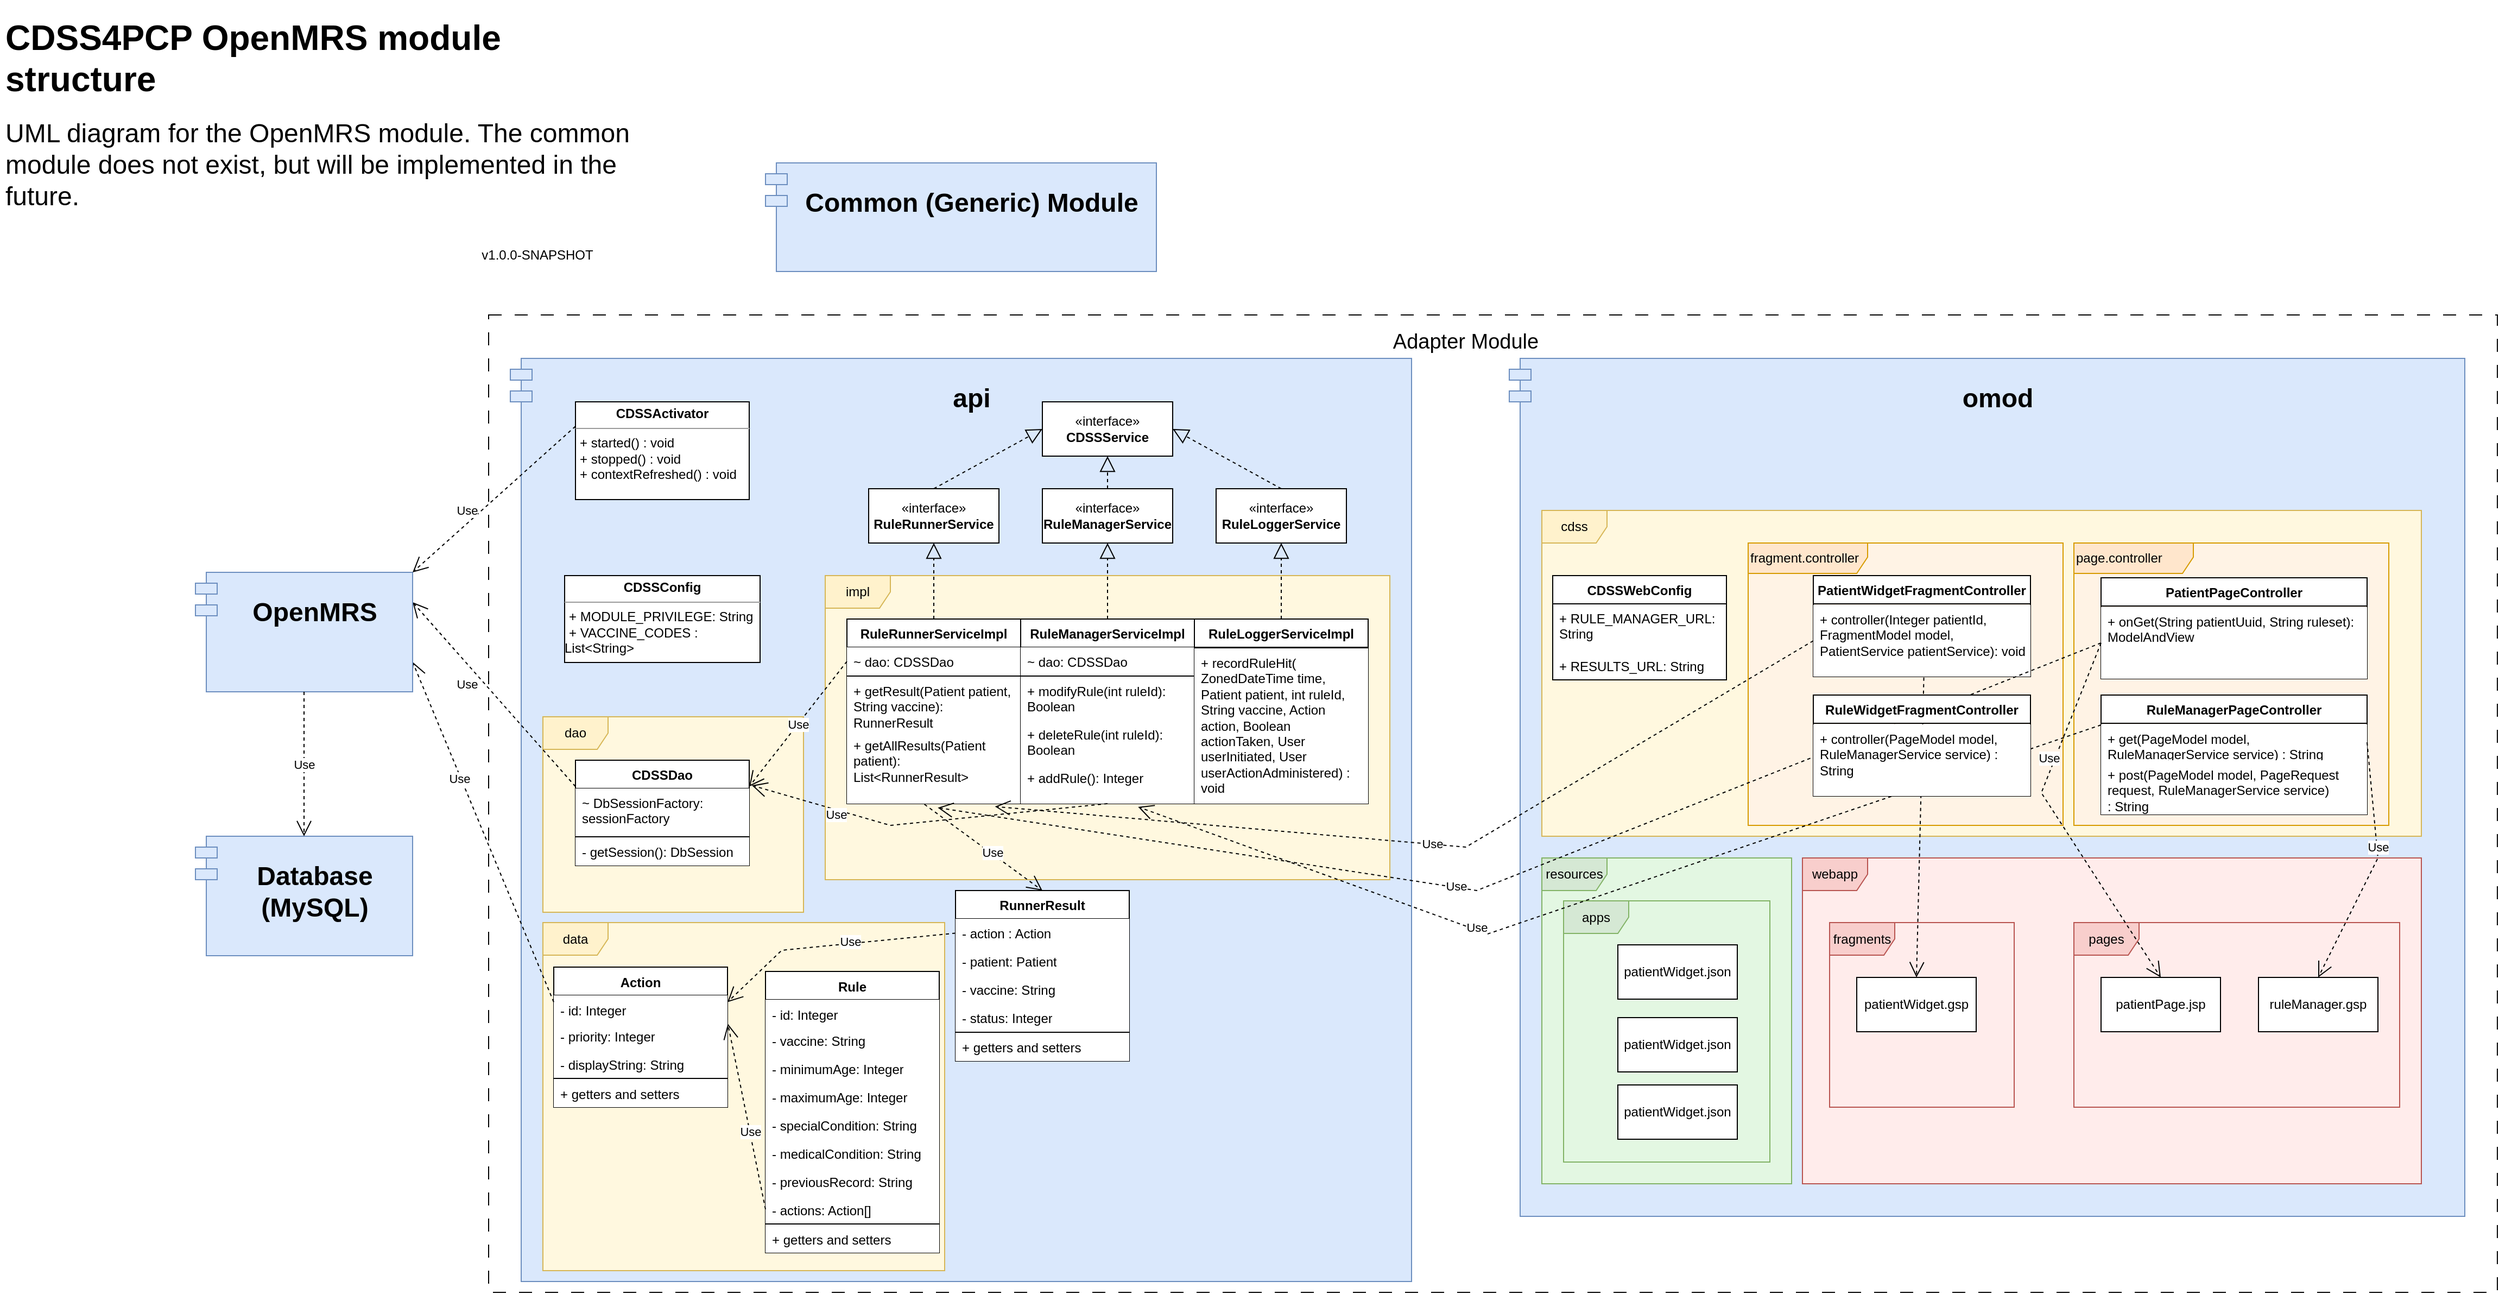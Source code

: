 <mxfile version="21.2.8" type="device">
  <diagram id="C5RBs43oDa-KdzZeNtuy" name="Page-1">
    <mxGraphModel dx="1030" dy="1287" grid="1" gridSize="10" guides="1" tooltips="1" connect="1" arrows="1" fold="1" page="1" pageScale="1" pageWidth="827" pageHeight="1169" math="0" shadow="0">
      <root>
        <mxCell id="WIyWlLk6GJQsqaUBKTNV-0" />
        <mxCell id="WIyWlLk6GJQsqaUBKTNV-1" parent="WIyWlLk6GJQsqaUBKTNV-0" />
        <mxCell id="fGmVdSED7oAzYhm6wZkE-1" value="" style="verticalLabelPosition=bottom;verticalAlign=top;html=1;shape=mxgraph.basic.rect;fillColor2=none;strokeWidth=1;size=20;indent=5;fillColor=none;dashed=1;dashPattern=12 12;" parent="WIyWlLk6GJQsqaUBKTNV-1" vertex="1">
          <mxGeometry x="-310" y="-40" width="1850" height="900" as="geometry" />
        </mxCell>
        <mxCell id="v2HbsuHxc_CZolFLHUeY-0" value="&lt;h1&gt;omod&lt;/h1&gt;" style="shape=module;align=left;spacingLeft=20;align=center;verticalAlign=top;whiteSpace=wrap;html=1;fillColor=#dae8fc;strokeColor=#6c8ebf;" parent="WIyWlLk6GJQsqaUBKTNV-1" vertex="1">
          <mxGeometry x="630" width="880" height="790" as="geometry" />
        </mxCell>
        <mxCell id="rGZE8r2z9F-aqceMincE-5" value="cdss" style="shape=umlFrame;whiteSpace=wrap;html=1;pointerEvents=0;swimlaneFillColor=#FFF8DF;fillColor=#FFF2CC;strokeColor=#d6b656;" parent="WIyWlLk6GJQsqaUBKTNV-1" vertex="1">
          <mxGeometry x="660" y="140" width="810" height="300" as="geometry" />
        </mxCell>
        <mxCell id="rGZE8r2z9F-aqceMincE-1" value="page.controller" style="shape=umlFrame;whiteSpace=wrap;html=1;pointerEvents=0;swimlaneFillColor=#FFF3E5;align=left;width=110;height=28;fillColor=#ffe6cc;strokeColor=#d79b00;" parent="WIyWlLk6GJQsqaUBKTNV-1" vertex="1">
          <mxGeometry x="1150" y="170" width="290" height="260" as="geometry" />
        </mxCell>
        <mxCell id="rGZE8r2z9F-aqceMincE-0" value="fragment.controller" style="shape=umlFrame;whiteSpace=wrap;html=1;pointerEvents=0;swimlaneFillColor=#FFF3E5;align=left;width=110;height=28;fillColor=#ffe6cc;strokeColor=#d79b00;" parent="WIyWlLk6GJQsqaUBKTNV-1" vertex="1">
          <mxGeometry x="850" y="170" width="290" height="260" as="geometry" />
        </mxCell>
        <mxCell id="dGs8ikL3_okN8VNb2x34-24" value="&lt;h1&gt;api&lt;/h1&gt;" style="shape=module;align=left;spacingLeft=20;align=center;verticalAlign=top;whiteSpace=wrap;html=1;fillColor=#dae8fc;strokeColor=#6c8ebf;" parent="WIyWlLk6GJQsqaUBKTNV-1" vertex="1">
          <mxGeometry x="-290" width="830" height="850" as="geometry" />
        </mxCell>
        <mxCell id="yWS6SBG5iaRbU1KmCBCj-0" value="«interface»&lt;br&gt;&lt;b&gt;CDSSService&lt;br&gt;&lt;/b&gt;" style="html=1;whiteSpace=wrap;" parent="WIyWlLk6GJQsqaUBKTNV-1" vertex="1">
          <mxGeometry x="200" y="40" width="120" height="50" as="geometry" />
        </mxCell>
        <mxCell id="yWS6SBG5iaRbU1KmCBCj-1" value="«interface»&lt;br&gt;&lt;b&gt;RuleRunnerService&lt;br&gt;&lt;/b&gt;" style="html=1;whiteSpace=wrap;" parent="WIyWlLk6GJQsqaUBKTNV-1" vertex="1">
          <mxGeometry x="40" y="120" width="120" height="50" as="geometry" />
        </mxCell>
        <mxCell id="yWS6SBG5iaRbU1KmCBCj-2" value="«interface»&lt;br&gt;&lt;b&gt;RuleManagerService&lt;br&gt;&lt;/b&gt;" style="html=1;whiteSpace=wrap;" parent="WIyWlLk6GJQsqaUBKTNV-1" vertex="1">
          <mxGeometry x="200" y="120" width="120" height="50" as="geometry" />
        </mxCell>
        <mxCell id="yWS6SBG5iaRbU1KmCBCj-3" value="«interface»&lt;br&gt;&lt;b&gt;RuleLoggerService&lt;br&gt;&lt;/b&gt;" style="html=1;whiteSpace=wrap;" parent="WIyWlLk6GJQsqaUBKTNV-1" vertex="1">
          <mxGeometry x="360" y="120" width="120" height="50" as="geometry" />
        </mxCell>
        <mxCell id="yWS6SBG5iaRbU1KmCBCj-4" value="" style="endArrow=block;dashed=1;endFill=0;endSize=12;html=1;rounded=0;entryX=0;entryY=0.5;entryDx=0;entryDy=0;exitX=0.5;exitY=0;exitDx=0;exitDy=0;" parent="WIyWlLk6GJQsqaUBKTNV-1" source="yWS6SBG5iaRbU1KmCBCj-1" target="yWS6SBG5iaRbU1KmCBCj-0" edge="1">
          <mxGeometry width="160" relative="1" as="geometry">
            <mxPoint x="170" y="65" as="sourcePoint" />
            <mxPoint x="90" y="80" as="targetPoint" />
          </mxGeometry>
        </mxCell>
        <mxCell id="yWS6SBG5iaRbU1KmCBCj-5" value="" style="endArrow=block;dashed=1;endFill=0;endSize=12;html=1;rounded=0;exitX=0.5;exitY=0;exitDx=0;exitDy=0;entryX=0.5;entryY=1;entryDx=0;entryDy=0;" parent="WIyWlLk6GJQsqaUBKTNV-1" source="yWS6SBG5iaRbU1KmCBCj-2" target="yWS6SBG5iaRbU1KmCBCj-0" edge="1">
          <mxGeometry width="160" relative="1" as="geometry">
            <mxPoint x="210" y="75" as="sourcePoint" />
            <mxPoint x="240" y="110" as="targetPoint" />
          </mxGeometry>
        </mxCell>
        <mxCell id="dGs8ikL3_okN8VNb2x34-1" value="impl" style="shape=umlFrame;whiteSpace=wrap;html=1;pointerEvents=0;fillColor=#fff2cc;strokeColor=#d6b656;shadow=0;swimlaneFillColor=#FFF8DF;" parent="WIyWlLk6GJQsqaUBKTNV-1" vertex="1">
          <mxGeometry y="200" width="520" height="280" as="geometry" />
        </mxCell>
        <mxCell id="yWS6SBG5iaRbU1KmCBCj-6" value="" style="endArrow=block;dashed=1;endFill=0;endSize=12;html=1;rounded=0;exitX=0.5;exitY=0;exitDx=0;exitDy=0;entryX=1;entryY=0.5;entryDx=0;entryDy=0;" parent="WIyWlLk6GJQsqaUBKTNV-1" source="yWS6SBG5iaRbU1KmCBCj-3" target="yWS6SBG5iaRbU1KmCBCj-0" edge="1">
          <mxGeometry width="160" relative="1" as="geometry">
            <mxPoint x="220" y="85" as="sourcePoint" />
            <mxPoint x="410" y="90" as="targetPoint" />
          </mxGeometry>
        </mxCell>
        <mxCell id="yWS6SBG5iaRbU1KmCBCj-7" value="RuleRunnerServiceImpl" style="swimlane;fontStyle=1;align=center;verticalAlign=top;childLayout=stackLayout;horizontal=1;startSize=26;horizontalStack=0;resizeParent=1;resizeParentMax=0;resizeLast=0;collapsible=1;marginBottom=0;whiteSpace=wrap;html=1;fillColor=default;" parent="WIyWlLk6GJQsqaUBKTNV-1" vertex="1">
          <mxGeometry x="20" y="240" width="160" height="170" as="geometry" />
        </mxCell>
        <mxCell id="yWS6SBG5iaRbU1KmCBCj-8" value="~ dao: CDSSDao" style="text;align=left;verticalAlign=top;spacingLeft=4;spacingRight=4;overflow=hidden;rotatable=0;points=[[0,0.5],[1,0.5]];portConstraint=eastwest;whiteSpace=wrap;html=1;fillColor=default;" parent="yWS6SBG5iaRbU1KmCBCj-7" vertex="1">
          <mxGeometry y="26" width="160" height="26" as="geometry" />
        </mxCell>
        <mxCell id="yWS6SBG5iaRbU1KmCBCj-9" value="" style="line;strokeWidth=1;align=left;verticalAlign=middle;spacingTop=-1;spacingLeft=3;spacingRight=3;rotatable=0;labelPosition=right;points=[];portConstraint=eastwest;" parent="yWS6SBG5iaRbU1KmCBCj-7" vertex="1">
          <mxGeometry y="52" width="160" height="1" as="geometry" />
        </mxCell>
        <mxCell id="yWS6SBG5iaRbU1KmCBCj-10" value="+&amp;nbsp;getResult&lt;span style=&quot;background-color: initial;&quot;&gt;(Patient patient, String vaccine): RunnerResult&lt;/span&gt;" style="text;align=left;verticalAlign=top;spacingLeft=4;spacingRight=4;overflow=hidden;rotatable=0;points=[[0,0.5],[1,0.5]];portConstraint=eastwest;whiteSpace=wrap;html=1;fillColor=default;" parent="yWS6SBG5iaRbU1KmCBCj-7" vertex="1">
          <mxGeometry y="53" width="160" height="50" as="geometry" />
        </mxCell>
        <mxCell id="yWS6SBG5iaRbU1KmCBCj-13" value="+&amp;nbsp;getAllResults(Patient&amp;nbsp;&lt;br&gt;patient): List&amp;lt;RunnerResult&amp;gt;" style="text;align=left;verticalAlign=top;spacingLeft=4;spacingRight=4;overflow=hidden;rotatable=0;points=[[0,0.5],[1,0.5]];portConstraint=eastwest;whiteSpace=wrap;html=1;fillColor=default;" parent="yWS6SBG5iaRbU1KmCBCj-7" vertex="1">
          <mxGeometry y="103" width="160" height="67" as="geometry" />
        </mxCell>
        <mxCell id="yWS6SBG5iaRbU1KmCBCj-17" value="" style="endArrow=block;dashed=1;endFill=0;endSize=12;html=1;rounded=0;exitX=0.5;exitY=0;exitDx=0;exitDy=0;entryX=0.5;entryY=1;entryDx=0;entryDy=0;" parent="WIyWlLk6GJQsqaUBKTNV-1" source="yWS6SBG5iaRbU1KmCBCj-7" target="yWS6SBG5iaRbU1KmCBCj-1" edge="1">
          <mxGeometry width="160" relative="1" as="geometry">
            <mxPoint x="80" y="200" as="sourcePoint" />
            <mxPoint x="140" y="190" as="targetPoint" />
          </mxGeometry>
        </mxCell>
        <mxCell id="yWS6SBG5iaRbU1KmCBCj-19" value="RuleManagerServiceImpl" style="swimlane;fontStyle=1;align=center;verticalAlign=top;childLayout=stackLayout;horizontal=1;startSize=26;horizontalStack=0;resizeParent=1;resizeParentMax=0;resizeLast=0;collapsible=1;marginBottom=0;whiteSpace=wrap;html=1;fillColor=default;" parent="WIyWlLk6GJQsqaUBKTNV-1" vertex="1">
          <mxGeometry x="180" y="240" width="160" height="170" as="geometry" />
        </mxCell>
        <mxCell id="yWS6SBG5iaRbU1KmCBCj-20" value="~ dao: CDSSDao" style="text;strokeColor=none;fillColor=default;align=left;verticalAlign=top;spacingLeft=4;spacingRight=4;overflow=hidden;rotatable=0;points=[[0,0.5],[1,0.5]];portConstraint=eastwest;whiteSpace=wrap;html=1;" parent="yWS6SBG5iaRbU1KmCBCj-19" vertex="1">
          <mxGeometry y="26" width="160" height="26" as="geometry" />
        </mxCell>
        <mxCell id="yWS6SBG5iaRbU1KmCBCj-21" value="" style="line;strokeWidth=1;align=left;verticalAlign=middle;spacingTop=-1;spacingLeft=3;spacingRight=3;rotatable=0;labelPosition=right;points=[];portConstraint=eastwest;strokeColor=default;fillColor=none;" parent="yWS6SBG5iaRbU1KmCBCj-19" vertex="1">
          <mxGeometry y="52" width="160" height="1" as="geometry" />
        </mxCell>
        <mxCell id="yWS6SBG5iaRbU1KmCBCj-22" value="+&amp;nbsp;&lt;span style=&quot;background-color: initial;&quot;&gt;modifyRule(int ruleId): Boolean&lt;/span&gt;" style="text;strokeColor=none;fillColor=default;align=left;verticalAlign=top;spacingLeft=4;spacingRight=4;overflow=hidden;rotatable=0;points=[[0,0.5],[1,0.5]];portConstraint=eastwest;whiteSpace=wrap;html=1;" parent="yWS6SBG5iaRbU1KmCBCj-19" vertex="1">
          <mxGeometry y="53" width="160" height="40" as="geometry" />
        </mxCell>
        <mxCell id="yWS6SBG5iaRbU1KmCBCj-23" value="+&amp;nbsp;deleteRule(int ruleId): Boolean" style="text;strokeColor=none;fillColor=default;align=left;verticalAlign=top;spacingLeft=4;spacingRight=4;overflow=hidden;rotatable=0;points=[[0,0.5],[1,0.5]];portConstraint=eastwest;whiteSpace=wrap;html=1;" parent="yWS6SBG5iaRbU1KmCBCj-19" vertex="1">
          <mxGeometry y="93" width="160" height="40" as="geometry" />
        </mxCell>
        <mxCell id="yWS6SBG5iaRbU1KmCBCj-26" value="+&amp;nbsp;addRule(): Integer" style="text;strokeColor=none;fillColor=default;align=left;verticalAlign=top;spacingLeft=4;spacingRight=4;overflow=hidden;rotatable=0;points=[[0,0.5],[1,0.5]];portConstraint=eastwest;whiteSpace=wrap;html=1;" parent="yWS6SBG5iaRbU1KmCBCj-19" vertex="1">
          <mxGeometry y="133" width="160" height="37" as="geometry" />
        </mxCell>
        <mxCell id="yWS6SBG5iaRbU1KmCBCj-24" value="" style="endArrow=block;dashed=1;endFill=0;endSize=12;html=1;rounded=0;exitX=0.5;exitY=0;exitDx=0;exitDy=0;entryX=0.5;entryY=1;entryDx=0;entryDy=0;" parent="WIyWlLk6GJQsqaUBKTNV-1" source="yWS6SBG5iaRbU1KmCBCj-19" target="yWS6SBG5iaRbU1KmCBCj-2" edge="1">
          <mxGeometry width="160" relative="1" as="geometry">
            <mxPoint x="110" y="180" as="sourcePoint" />
            <mxPoint x="210" y="190" as="targetPoint" />
          </mxGeometry>
        </mxCell>
        <mxCell id="yWS6SBG5iaRbU1KmCBCj-27" value="RuleLoggerServiceImpl" style="swimlane;fontStyle=1;align=center;verticalAlign=top;childLayout=stackLayout;horizontal=1;startSize=26;horizontalStack=0;resizeParent=1;resizeParentMax=0;resizeLast=0;collapsible=1;marginBottom=0;whiteSpace=wrap;html=1;fillColor=default;" parent="WIyWlLk6GJQsqaUBKTNV-1" vertex="1">
          <mxGeometry x="340" y="240" width="160" height="170" as="geometry" />
        </mxCell>
        <mxCell id="yWS6SBG5iaRbU1KmCBCj-29" value="" style="line;strokeWidth=1;align=left;verticalAlign=middle;spacingTop=-1;spacingLeft=3;spacingRight=3;rotatable=0;labelPosition=right;points=[];portConstraint=eastwest;" parent="yWS6SBG5iaRbU1KmCBCj-27" vertex="1">
          <mxGeometry y="26" width="160" height="1" as="geometry" />
        </mxCell>
        <mxCell id="yWS6SBG5iaRbU1KmCBCj-30" value="+&amp;nbsp;recordRuleHit(&lt;br&gt;ZonedDateTime time, Patient patient, int ruleId, String vaccine, Action action, Boolean actionTaken, User userInitiated, User userActionAdministered) : void" style="text;strokeColor=none;fillColor=default;align=left;verticalAlign=top;spacingLeft=4;spacingRight=4;overflow=hidden;rotatable=0;points=[[0,0.5],[1,0.5]];portConstraint=eastwest;whiteSpace=wrap;html=1;" parent="yWS6SBG5iaRbU1KmCBCj-27" vertex="1">
          <mxGeometry y="27" width="160" height="143" as="geometry" />
        </mxCell>
        <mxCell id="yWS6SBG5iaRbU1KmCBCj-32" value="" style="endArrow=block;dashed=1;endFill=0;endSize=12;html=1;rounded=0;exitX=0.5;exitY=0;exitDx=0;exitDy=0;entryX=0.5;entryY=1;entryDx=0;entryDy=0;" parent="WIyWlLk6GJQsqaUBKTNV-1" source="yWS6SBG5iaRbU1KmCBCj-27" target="yWS6SBG5iaRbU1KmCBCj-3" edge="1">
          <mxGeometry width="160" relative="1" as="geometry">
            <mxPoint x="270" y="180" as="sourcePoint" />
            <mxPoint x="360" y="190" as="targetPoint" />
          </mxGeometry>
        </mxCell>
        <mxCell id="yWS6SBG5iaRbU1KmCBCj-33" value="&lt;p style=&quot;margin:0px;margin-top:4px;text-align:center;&quot;&gt;&lt;b&gt;CDSSActivator&lt;/b&gt;&lt;/p&gt;&lt;hr size=&quot;1&quot;&gt;&lt;p style=&quot;margin:0px;margin-left:4px;&quot;&gt;+ started() : void&lt;br&gt;&lt;/p&gt;&lt;p style=&quot;margin:0px;margin-left:4px;&quot;&gt;+&amp;nbsp;stopped&lt;span style=&quot;background-color: initial;&quot;&gt;() : void&lt;/span&gt;&lt;/p&gt;&lt;p style=&quot;margin:0px;margin-left:4px;&quot;&gt;+&amp;nbsp;contextRefreshed&lt;span style=&quot;background-color: initial;&quot;&gt;() : void&lt;/span&gt;&lt;/p&gt;" style="verticalAlign=top;align=left;overflow=fill;fontSize=12;fontFamily=Helvetica;html=1;whiteSpace=wrap;fillColor=default;" parent="WIyWlLk6GJQsqaUBKTNV-1" vertex="1">
          <mxGeometry x="-230" y="40" width="160" height="90" as="geometry" />
        </mxCell>
        <mxCell id="yWS6SBG5iaRbU1KmCBCj-34" value="&lt;p style=&quot;margin:0px;margin-top:4px;text-align:center;&quot;&gt;&lt;b&gt;CDSSConfig&lt;/b&gt;&lt;br&gt;&lt;/p&gt;&lt;hr size=&quot;1&quot;&gt;&lt;p style=&quot;margin:0px;margin-left:4px;&quot;&gt;+ MODULE_PRIVILEGE: String&lt;br&gt;&lt;/p&gt;&lt;p style=&quot;margin:0px;margin-left:4px;&quot;&gt;+&amp;nbsp;VACCINE_CODES&lt;span style=&quot;background-color: initial;&quot;&gt;&amp;nbsp;:&amp;nbsp;&lt;/span&gt;&lt;/p&gt;List&amp;lt;String&amp;gt;" style="verticalAlign=top;align=left;overflow=fill;fontSize=12;fontFamily=Helvetica;html=1;whiteSpace=wrap;fillColor=default;" parent="WIyWlLk6GJQsqaUBKTNV-1" vertex="1">
          <mxGeometry x="-240" y="200" width="180" height="80" as="geometry" />
        </mxCell>
        <mxCell id="yWS6SBG5iaRbU1KmCBCj-36" value="dao" style="shape=umlFrame;whiteSpace=wrap;html=1;pointerEvents=0;fillColor=#fff2cc;swimlaneFillColor=#FFF8DF;strokeColor=#d6b656;" parent="WIyWlLk6GJQsqaUBKTNV-1" vertex="1">
          <mxGeometry x="-260" y="330" width="240" height="180" as="geometry" />
        </mxCell>
        <mxCell id="yWS6SBG5iaRbU1KmCBCj-37" value="CDSSDao" style="swimlane;fontStyle=1;align=center;verticalAlign=top;childLayout=stackLayout;horizontal=1;startSize=26;horizontalStack=0;resizeParent=1;resizeParentMax=0;resizeLast=0;collapsible=1;marginBottom=0;whiteSpace=wrap;html=1;fillColor=default;" parent="WIyWlLk6GJQsqaUBKTNV-1" vertex="1">
          <mxGeometry x="-230" y="370" width="160" height="97" as="geometry" />
        </mxCell>
        <mxCell id="yWS6SBG5iaRbU1KmCBCj-38" value="~ DbSessionFactory: sessionFactory" style="text;strokeColor=none;fillColor=default;align=left;verticalAlign=top;spacingLeft=4;spacingRight=4;overflow=hidden;rotatable=0;points=[[0,0.5],[1,0.5]];portConstraint=eastwest;whiteSpace=wrap;html=1;" parent="yWS6SBG5iaRbU1KmCBCj-37" vertex="1">
          <mxGeometry y="26" width="160" height="44" as="geometry" />
        </mxCell>
        <mxCell id="yWS6SBG5iaRbU1KmCBCj-39" value="" style="line;strokeWidth=1;fillColor=default;align=left;verticalAlign=middle;spacingTop=-1;spacingLeft=3;spacingRight=3;rotatable=0;labelPosition=right;points=[];portConstraint=eastwest;strokeColor=inherit;" parent="yWS6SBG5iaRbU1KmCBCj-37" vertex="1">
          <mxGeometry y="70" width="160" height="1" as="geometry" />
        </mxCell>
        <mxCell id="yWS6SBG5iaRbU1KmCBCj-40" value="- getSession(): DbSession" style="text;strokeColor=none;fillColor=default;align=left;verticalAlign=top;spacingLeft=4;spacingRight=4;overflow=hidden;rotatable=0;points=[[0,0.5],[1,0.5]];portConstraint=eastwest;whiteSpace=wrap;html=1;" parent="yWS6SBG5iaRbU1KmCBCj-37" vertex="1">
          <mxGeometry y="71" width="160" height="26" as="geometry" />
        </mxCell>
        <mxCell id="dGs8ikL3_okN8VNb2x34-2" value="data" style="shape=umlFrame;whiteSpace=wrap;html=1;pointerEvents=0;fillColor=#fff2cc;swimlaneFillColor=#FFF8DF;strokeColor=#d6b656;" parent="WIyWlLk6GJQsqaUBKTNV-1" vertex="1">
          <mxGeometry x="-260" y="519.5" width="370" height="320.5" as="geometry" />
        </mxCell>
        <mxCell id="dGs8ikL3_okN8VNb2x34-3" value="Action" style="swimlane;fontStyle=1;align=center;verticalAlign=top;childLayout=stackLayout;horizontal=1;startSize=26;horizontalStack=0;resizeParent=1;resizeParentMax=0;resizeLast=0;collapsible=1;marginBottom=0;whiteSpace=wrap;html=1;fillColor=default;" parent="WIyWlLk6GJQsqaUBKTNV-1" vertex="1">
          <mxGeometry x="-250" y="560.5" width="160" height="129" as="geometry" />
        </mxCell>
        <mxCell id="dGs8ikL3_okN8VNb2x34-4" value="- id: Integer" style="text;strokeColor=none;fillColor=default;align=left;verticalAlign=top;spacingLeft=4;spacingRight=4;overflow=hidden;rotatable=0;points=[[0,0.5],[1,0.5]];portConstraint=eastwest;whiteSpace=wrap;html=1;" parent="dGs8ikL3_okN8VNb2x34-3" vertex="1">
          <mxGeometry y="26" width="160" height="24" as="geometry" />
        </mxCell>
        <mxCell id="dGs8ikL3_okN8VNb2x34-8" value="- priority&lt;span style=&quot;background-color: initial;&quot;&gt;: Integer&lt;/span&gt;" style="text;strokeColor=none;fillColor=default;align=left;verticalAlign=top;spacingLeft=4;spacingRight=4;overflow=hidden;rotatable=0;points=[[0,0.5],[1,0.5]];portConstraint=eastwest;whiteSpace=wrap;html=1;" parent="dGs8ikL3_okN8VNb2x34-3" vertex="1">
          <mxGeometry y="50" width="160" height="26" as="geometry" />
        </mxCell>
        <mxCell id="dGs8ikL3_okN8VNb2x34-9" value="- displayString:&amp;nbsp;String" style="text;strokeColor=none;fillColor=default;align=left;verticalAlign=top;spacingLeft=4;spacingRight=4;overflow=hidden;rotatable=0;points=[[0,0.5],[1,0.5]];portConstraint=eastwest;whiteSpace=wrap;html=1;" parent="dGs8ikL3_okN8VNb2x34-3" vertex="1">
          <mxGeometry y="76" width="160" height="26" as="geometry" />
        </mxCell>
        <mxCell id="dGs8ikL3_okN8VNb2x34-5" value="" style="line;strokeWidth=1;fillColor=default;align=left;verticalAlign=middle;spacingTop=-1;spacingLeft=3;spacingRight=3;rotatable=0;labelPosition=right;points=[];portConstraint=eastwest;strokeColor=inherit;" parent="dGs8ikL3_okN8VNb2x34-3" vertex="1">
          <mxGeometry y="102" width="160" height="1" as="geometry" />
        </mxCell>
        <mxCell id="dGs8ikL3_okN8VNb2x34-6" value="+ getters and setters" style="text;strokeColor=none;fillColor=default;align=left;verticalAlign=top;spacingLeft=4;spacingRight=4;overflow=hidden;rotatable=0;points=[[0,0.5],[1,0.5]];portConstraint=eastwest;whiteSpace=wrap;html=1;" parent="dGs8ikL3_okN8VNb2x34-3" vertex="1">
          <mxGeometry y="103" width="160" height="26" as="geometry" />
        </mxCell>
        <mxCell id="dGs8ikL3_okN8VNb2x34-14" value="RunnerResult" style="swimlane;fontStyle=1;align=center;verticalAlign=top;childLayout=stackLayout;horizontal=1;startSize=26;horizontalStack=0;resizeParent=1;resizeParentMax=0;resizeLast=0;collapsible=1;marginBottom=0;whiteSpace=wrap;html=1;fillColor=default;" parent="WIyWlLk6GJQsqaUBKTNV-1" vertex="1">
          <mxGeometry x="120" y="490" width="160" height="157" as="geometry" />
        </mxCell>
        <mxCell id="dGs8ikL3_okN8VNb2x34-15" value="- action : Action" style="text;strokeColor=none;fillColor=default;align=left;verticalAlign=top;spacingLeft=4;spacingRight=4;overflow=hidden;rotatable=0;points=[[0,0.5],[1,0.5]];portConstraint=eastwest;whiteSpace=wrap;html=1;" parent="dGs8ikL3_okN8VNb2x34-14" vertex="1">
          <mxGeometry y="26" width="160" height="26" as="geometry" />
        </mxCell>
        <mxCell id="dGs8ikL3_okN8VNb2x34-19" value="- patient: Patient" style="text;strokeColor=none;fillColor=default;align=left;verticalAlign=top;spacingLeft=4;spacingRight=4;overflow=hidden;rotatable=0;points=[[0,0.5],[1,0.5]];portConstraint=eastwest;whiteSpace=wrap;html=1;" parent="dGs8ikL3_okN8VNb2x34-14" vertex="1">
          <mxGeometry y="52" width="160" height="26" as="geometry" />
        </mxCell>
        <mxCell id="dGs8ikL3_okN8VNb2x34-21" value="- vaccine: String" style="text;strokeColor=none;fillColor=default;align=left;verticalAlign=top;spacingLeft=4;spacingRight=4;overflow=hidden;rotatable=0;points=[[0,0.5],[1,0.5]];portConstraint=eastwest;whiteSpace=wrap;html=1;" parent="dGs8ikL3_okN8VNb2x34-14" vertex="1">
          <mxGeometry y="78" width="160" height="26" as="geometry" />
        </mxCell>
        <mxCell id="dGs8ikL3_okN8VNb2x34-20" value="- status: Integer" style="text;strokeColor=none;fillColor=default;align=left;verticalAlign=top;spacingLeft=4;spacingRight=4;overflow=hidden;rotatable=0;points=[[0,0.5],[1,0.5]];portConstraint=eastwest;whiteSpace=wrap;html=1;" parent="dGs8ikL3_okN8VNb2x34-14" vertex="1">
          <mxGeometry y="104" width="160" height="26" as="geometry" />
        </mxCell>
        <mxCell id="dGs8ikL3_okN8VNb2x34-16" value="" style="line;strokeWidth=1;fillColor=default;align=left;verticalAlign=middle;spacingTop=-1;spacingLeft=3;spacingRight=3;rotatable=0;labelPosition=right;points=[];portConstraint=eastwest;strokeColor=default;" parent="dGs8ikL3_okN8VNb2x34-14" vertex="1">
          <mxGeometry y="130" width="160" height="1" as="geometry" />
        </mxCell>
        <mxCell id="dGs8ikL3_okN8VNb2x34-17" value="+ getters and setters" style="text;strokeColor=none;fillColor=default;align=left;verticalAlign=top;spacingLeft=4;spacingRight=4;overflow=hidden;rotatable=0;points=[[0,0.5],[1,0.5]];portConstraint=eastwest;whiteSpace=wrap;html=1;" parent="dGs8ikL3_okN8VNb2x34-14" vertex="1">
          <mxGeometry y="131" width="160" height="26" as="geometry" />
        </mxCell>
        <mxCell id="dGs8ikL3_okN8VNb2x34-26" value="CDSSWebConfig" style="swimlane;fontStyle=1;align=center;verticalAlign=top;childLayout=stackLayout;horizontal=1;startSize=26;horizontalStack=0;resizeParent=1;resizeParentMax=0;resizeLast=0;collapsible=1;marginBottom=0;whiteSpace=wrap;html=1;swimlaneFillColor=default;" parent="WIyWlLk6GJQsqaUBKTNV-1" vertex="1">
          <mxGeometry x="670" y="200" width="160" height="96" as="geometry" />
        </mxCell>
        <mxCell id="dGs8ikL3_okN8VNb2x34-27" value="+ RULE_MANAGER_URL: String" style="text;strokeColor=none;fillColor=none;align=left;verticalAlign=top;spacingLeft=4;spacingRight=4;overflow=hidden;rotatable=0;points=[[0,0.5],[1,0.5]];portConstraint=eastwest;whiteSpace=wrap;html=1;" parent="dGs8ikL3_okN8VNb2x34-26" vertex="1">
          <mxGeometry y="26" width="160" height="44" as="geometry" />
        </mxCell>
        <mxCell id="dGs8ikL3_okN8VNb2x34-34" value="+ RESULTS_URL: String" style="text;strokeColor=none;fillColor=none;align=left;verticalAlign=top;spacingLeft=4;spacingRight=4;overflow=hidden;rotatable=0;points=[[0,0.5],[1,0.5]];portConstraint=eastwest;whiteSpace=wrap;html=1;" parent="dGs8ikL3_okN8VNb2x34-26" vertex="1">
          <mxGeometry y="70" width="160" height="26" as="geometry" />
        </mxCell>
        <mxCell id="dGs8ikL3_okN8VNb2x34-30" value="Use" style="endArrow=open;endSize=12;dashed=1;html=1;rounded=0;exitX=0;exitY=0.5;exitDx=0;exitDy=0;entryX=1;entryY=0.25;entryDx=0;entryDy=0;" parent="WIyWlLk6GJQsqaUBKTNV-1" source="yWS6SBG5iaRbU1KmCBCj-8" target="yWS6SBG5iaRbU1KmCBCj-37" edge="1">
          <mxGeometry width="160" relative="1" as="geometry">
            <mxPoint x="-20" y="440" as="sourcePoint" />
            <mxPoint x="620" y="350" as="targetPoint" />
          </mxGeometry>
        </mxCell>
        <mxCell id="dGs8ikL3_okN8VNb2x34-31" value="Use" style="endArrow=open;endSize=12;dashed=1;html=1;rounded=0;exitX=0.5;exitY=1;exitDx=0;exitDy=0;entryX=1.015;entryY=-0.064;entryDx=0;entryDy=0;entryPerimeter=0;" parent="WIyWlLk6GJQsqaUBKTNV-1" source="yWS6SBG5iaRbU1KmCBCj-19" target="yWS6SBG5iaRbU1KmCBCj-38" edge="1">
          <mxGeometry x="0.51" y="4" width="160" relative="1" as="geometry">
            <mxPoint x="-60" y="404" as="sourcePoint" />
            <mxPoint x="620" y="430" as="targetPoint" />
            <Array as="points">
              <mxPoint x="60" y="430" />
            </Array>
            <mxPoint as="offset" />
          </mxGeometry>
        </mxCell>
        <mxCell id="dGs8ikL3_okN8VNb2x34-32" value="Use" style="endArrow=open;endSize=12;dashed=1;html=1;rounded=0;exitX=0.446;exitY=1.009;exitDx=0;exitDy=0;exitPerimeter=0;entryX=0.5;entryY=0;entryDx=0;entryDy=0;" parent="WIyWlLk6GJQsqaUBKTNV-1" source="yWS6SBG5iaRbU1KmCBCj-13" target="dGs8ikL3_okN8VNb2x34-14" edge="1">
          <mxGeometry x="0.144" y="1" width="160" relative="1" as="geometry">
            <mxPoint x="-60" y="404" as="sourcePoint" />
            <mxPoint x="610" y="550" as="targetPoint" />
            <mxPoint as="offset" />
          </mxGeometry>
        </mxCell>
        <mxCell id="dGs8ikL3_okN8VNb2x34-33" value="Use" style="endArrow=open;endSize=12;dashed=1;html=1;rounded=0;exitX=0;exitY=0.25;exitDx=0;exitDy=0;entryX=1;entryY=0.25;entryDx=0;entryDy=0;" parent="WIyWlLk6GJQsqaUBKTNV-1" source="dGs8ikL3_okN8VNb2x34-14" target="dGs8ikL3_okN8VNb2x34-3" edge="1">
          <mxGeometry x="-0.165" y="-2" width="160" relative="1" as="geometry">
            <mxPoint x="90" y="570" as="sourcePoint" />
            <mxPoint x="-40" y="790" as="targetPoint" />
            <mxPoint x="-1" as="offset" />
            <Array as="points">
              <mxPoint x="-40" y="545" />
            </Array>
          </mxGeometry>
        </mxCell>
        <mxCell id="dGs8ikL3_okN8VNb2x34-35" value="PatientWidgetFragmentController" style="swimlane;fontStyle=1;align=center;verticalAlign=top;childLayout=stackLayout;horizontal=1;startSize=26;horizontalStack=0;resizeParent=1;resizeParentMax=0;resizeLast=0;collapsible=1;marginBottom=0;whiteSpace=wrap;html=1;" parent="WIyWlLk6GJQsqaUBKTNV-1" vertex="1">
          <mxGeometry x="910" y="200" width="200" height="93" as="geometry" />
        </mxCell>
        <mxCell id="dGs8ikL3_okN8VNb2x34-37" value="" style="line;strokeWidth=1;fillColor=none;align=left;verticalAlign=middle;spacingTop=-1;spacingLeft=3;spacingRight=3;rotatable=0;labelPosition=right;points=[];portConstraint=eastwest;strokeColor=none;" parent="dGs8ikL3_okN8VNb2x34-35" vertex="1">
          <mxGeometry y="26" width="200" height="1" as="geometry" />
        </mxCell>
        <mxCell id="dGs8ikL3_okN8VNb2x34-38" value="+&amp;nbsp;controller&lt;span style=&quot;background-color: initial;&quot;&gt;(Integer patientId, FragmentModel model, PatientService patientService): void&lt;/span&gt;" style="text;strokeColor=none;fillColor=default;align=left;verticalAlign=top;spacingLeft=4;spacingRight=4;overflow=hidden;rotatable=0;points=[[0,0.5],[1,0.5]];portConstraint=eastwest;whiteSpace=wrap;html=1;" parent="dGs8ikL3_okN8VNb2x34-35" vertex="1">
          <mxGeometry y="27" width="200" height="66" as="geometry" />
        </mxCell>
        <mxCell id="dGs8ikL3_okN8VNb2x34-39" value="PatientPageController" style="swimlane;fontStyle=1;align=center;verticalAlign=top;childLayout=stackLayout;horizontal=1;startSize=26;horizontalStack=0;resizeParent=1;resizeParentMax=0;resizeLast=0;collapsible=1;marginBottom=0;whiteSpace=wrap;html=1;" parent="WIyWlLk6GJQsqaUBKTNV-1" vertex="1">
          <mxGeometry x="1175" y="202" width="245" height="93" as="geometry" />
        </mxCell>
        <mxCell id="dGs8ikL3_okN8VNb2x34-40" value="" style="line;strokeWidth=0;fillColor=none;align=left;verticalAlign=middle;spacingTop=-1;spacingLeft=3;spacingRight=3;rotatable=0;labelPosition=right;points=[];portConstraint=eastwest;strokeColor=inherit;" parent="dGs8ikL3_okN8VNb2x34-39" vertex="1">
          <mxGeometry y="26" width="245" height="1" as="geometry" />
        </mxCell>
        <mxCell id="dGs8ikL3_okN8VNb2x34-41" value="+&amp;nbsp;onGet&lt;span style=&quot;background-color: initial;&quot;&gt;(String patientUuid, String ruleset): ModelAndView&lt;/span&gt;" style="text;strokeColor=none;fillColor=default;align=left;verticalAlign=top;spacingLeft=4;spacingRight=4;overflow=hidden;rotatable=0;points=[[0,0.5],[1,0.5]];portConstraint=eastwest;whiteSpace=wrap;html=1;" parent="dGs8ikL3_okN8VNb2x34-39" vertex="1">
          <mxGeometry y="27" width="245" height="66" as="geometry" />
        </mxCell>
        <mxCell id="dGs8ikL3_okN8VNb2x34-43" value="RuleManagerPageController" style="swimlane;fontStyle=1;align=center;verticalAlign=top;childLayout=stackLayout;horizontal=1;startSize=26;horizontalStack=0;resizeParent=1;resizeParentMax=0;resizeLast=0;collapsible=1;marginBottom=0;whiteSpace=wrap;html=1;" parent="WIyWlLk6GJQsqaUBKTNV-1" vertex="1">
          <mxGeometry x="1175" y="310" width="245" height="110" as="geometry" />
        </mxCell>
        <mxCell id="dGs8ikL3_okN8VNb2x34-44" value="" style="line;strokeWidth=1;fillColor=none;align=left;verticalAlign=middle;spacingTop=-1;spacingLeft=3;spacingRight=3;rotatable=0;labelPosition=right;points=[];portConstraint=eastwest;strokeColor=none;" parent="dGs8ikL3_okN8VNb2x34-43" vertex="1">
          <mxGeometry y="26" width="245" height="1" as="geometry" />
        </mxCell>
        <mxCell id="dGs8ikL3_okN8VNb2x34-45" value="+ get(PageModel model, RuleManagerService service) : String&amp;nbsp;" style="text;strokeColor=none;fillColor=default;align=left;verticalAlign=top;spacingLeft=4;spacingRight=4;overflow=hidden;rotatable=0;points=[[0,0.5],[1,0.5]];portConstraint=eastwest;whiteSpace=wrap;html=1;" parent="dGs8ikL3_okN8VNb2x34-43" vertex="1">
          <mxGeometry y="27" width="245" height="33" as="geometry" />
        </mxCell>
        <mxCell id="dGs8ikL3_okN8VNb2x34-46" value="+ post(PageModel model, PageRequest request,&lt;span style=&quot;background-color: initial;&quot;&gt;&amp;nbsp;RuleManagerService service) :&amp;nbsp;&lt;/span&gt;String&amp;nbsp;" style="text;strokeColor=none;fillColor=default;align=left;verticalAlign=top;spacingLeft=4;spacingRight=4;overflow=hidden;rotatable=0;points=[[0,0.5],[1,0.5]];portConstraint=eastwest;whiteSpace=wrap;html=1;" parent="dGs8ikL3_okN8VNb2x34-43" vertex="1">
          <mxGeometry y="60" width="245" height="50" as="geometry" />
        </mxCell>
        <mxCell id="dGs8ikL3_okN8VNb2x34-47" value="&lt;h1&gt;Database (MySQL)&lt;/h1&gt;" style="shape=module;align=left;spacingLeft=20;align=center;verticalAlign=top;whiteSpace=wrap;html=1;fillColor=#dae8fc;strokeColor=#6c8ebf;" parent="WIyWlLk6GJQsqaUBKTNV-1" vertex="1">
          <mxGeometry x="-580" y="440" width="200" height="110" as="geometry" />
        </mxCell>
        <mxCell id="dGs8ikL3_okN8VNb2x34-48" value="Use" style="endArrow=open;endSize=12;dashed=1;html=1;rounded=0;entryX=1;entryY=0.25;entryDx=0;entryDy=0;exitX=0;exitY=0.25;exitDx=0;exitDy=0;" parent="WIyWlLk6GJQsqaUBKTNV-1" source="yWS6SBG5iaRbU1KmCBCj-37" target="K6_fWtYGD5iEaeOJPNz--1" edge="1">
          <mxGeometry x="0.208" y="13" width="160" relative="1" as="geometry">
            <mxPoint x="-250" y="410" as="sourcePoint" />
            <mxPoint x="-90" y="410" as="targetPoint" />
            <mxPoint as="offset" />
          </mxGeometry>
        </mxCell>
        <mxCell id="dGs8ikL3_okN8VNb2x34-50" value="Use" style="endArrow=open;endSize=12;dashed=1;html=1;rounded=0;entryX=1;entryY=0.75;entryDx=0;entryDy=0;exitX=0;exitY=0.25;exitDx=0;exitDy=0;" parent="WIyWlLk6GJQsqaUBKTNV-1" source="dGs8ikL3_okN8VNb2x34-3" target="K6_fWtYGD5iEaeOJPNz--1" edge="1">
          <mxGeometry x="0.319" y="1" width="160" relative="1" as="geometry">
            <mxPoint x="-220" y="404" as="sourcePoint" />
            <mxPoint x="-450" y="415" as="targetPoint" />
            <mxPoint as="offset" />
          </mxGeometry>
        </mxCell>
        <mxCell id="dGs8ikL3_okN8VNb2x34-51" value="&lt;h1&gt;Common (Generic) Module&lt;/h1&gt;" style="shape=module;align=left;spacingLeft=20;align=center;verticalAlign=top;whiteSpace=wrap;html=1;fillColor=#dae8fc;strokeColor=#6c8ebf;" parent="WIyWlLk6GJQsqaUBKTNV-1" vertex="1">
          <mxGeometry x="-55" y="-180" width="360" height="100" as="geometry" />
        </mxCell>
        <mxCell id="v2HbsuHxc_CZolFLHUeY-2" value="webapp" style="shape=umlFrame;whiteSpace=wrap;html=1;pointerEvents=0;fillColor=#f8cecc;strokeColor=#b85450;swimlaneFillColor=#FFECEB;" parent="WIyWlLk6GJQsqaUBKTNV-1" vertex="1">
          <mxGeometry x="900" y="460" width="570" height="300" as="geometry" />
        </mxCell>
        <mxCell id="rGZE8r2z9F-aqceMincE-2" value="patientWidget.gsp" style="html=1;whiteSpace=wrap;" parent="WIyWlLk6GJQsqaUBKTNV-1" vertex="1">
          <mxGeometry x="950" y="570" width="110" height="50" as="geometry" />
        </mxCell>
        <mxCell id="rGZE8r2z9F-aqceMincE-3" value="patientPage.jsp" style="html=1;whiteSpace=wrap;" parent="WIyWlLk6GJQsqaUBKTNV-1" vertex="1">
          <mxGeometry x="1175" y="570" width="110" height="50" as="geometry" />
        </mxCell>
        <mxCell id="rGZE8r2z9F-aqceMincE-4" value="ruleManager.gsp" style="html=1;whiteSpace=wrap;" parent="WIyWlLk6GJQsqaUBKTNV-1" vertex="1">
          <mxGeometry x="1320" y="570" width="110" height="50" as="geometry" />
        </mxCell>
        <mxCell id="v2HbsuHxc_CZolFLHUeY-1" value="resources" style="shape=umlFrame;whiteSpace=wrap;html=1;pointerEvents=0;fillColor=#D5E8D4;strokeColor=#82b366;swimlaneFillColor=#E3F7E2;" parent="WIyWlLk6GJQsqaUBKTNV-1" vertex="1">
          <mxGeometry x="660" y="460" width="230" height="300" as="geometry" />
        </mxCell>
        <mxCell id="v2HbsuHxc_CZolFLHUeY-3" value="fragments" style="shape=umlFrame;whiteSpace=wrap;html=1;pointerEvents=0;fillColor=#f8cecc;strokeColor=#b85450;" parent="WIyWlLk6GJQsqaUBKTNV-1" vertex="1">
          <mxGeometry x="925" y="519.5" width="170" height="170" as="geometry" />
        </mxCell>
        <mxCell id="v2HbsuHxc_CZolFLHUeY-4" value="pages" style="shape=umlFrame;whiteSpace=wrap;html=1;pointerEvents=0;fillColor=#f8cecc;strokeColor=#b85450;" parent="WIyWlLk6GJQsqaUBKTNV-1" vertex="1">
          <mxGeometry x="1150" y="519.5" width="300" height="170" as="geometry" />
        </mxCell>
        <mxCell id="v2HbsuHxc_CZolFLHUeY-5" value="apps" style="shape=umlFrame;whiteSpace=wrap;html=1;pointerEvents=0;fillColor=#d5e8d4;strokeColor=#82b366;" parent="WIyWlLk6GJQsqaUBKTNV-1" vertex="1">
          <mxGeometry x="680" y="499.5" width="190" height="240.5" as="geometry" />
        </mxCell>
        <mxCell id="v2HbsuHxc_CZolFLHUeY-7" value="patientWidget.json" style="html=1;whiteSpace=wrap;" parent="WIyWlLk6GJQsqaUBKTNV-1" vertex="1">
          <mxGeometry x="730" y="540" width="110" height="50" as="geometry" />
        </mxCell>
        <mxCell id="v2HbsuHxc_CZolFLHUeY-8" value="patientWidget.json" style="html=1;whiteSpace=wrap;" parent="WIyWlLk6GJQsqaUBKTNV-1" vertex="1">
          <mxGeometry x="730" y="607" width="110" height="50" as="geometry" />
        </mxCell>
        <mxCell id="v2HbsuHxc_CZolFLHUeY-9" value="patientWidget.json" style="html=1;whiteSpace=wrap;" parent="WIyWlLk6GJQsqaUBKTNV-1" vertex="1">
          <mxGeometry x="730" y="669" width="110" height="50" as="geometry" />
        </mxCell>
        <mxCell id="v2HbsuHxc_CZolFLHUeY-10" value="Use" style="endArrow=open;endSize=12;dashed=1;html=1;rounded=0;entryX=0.5;entryY=0;entryDx=0;entryDy=0;exitX=0.509;exitY=1.014;exitDx=0;exitDy=0;exitPerimeter=0;" parent="WIyWlLk6GJQsqaUBKTNV-1" source="dGs8ikL3_okN8VNb2x34-38" target="rGZE8r2z9F-aqceMincE-2" edge="1">
          <mxGeometry x="-0.485" y="-10" width="160" relative="1" as="geometry">
            <mxPoint x="490" y="500" as="sourcePoint" />
            <mxPoint x="650" y="500" as="targetPoint" />
            <mxPoint as="offset" />
          </mxGeometry>
        </mxCell>
        <mxCell id="v2HbsuHxc_CZolFLHUeY-11" value="Use" style="endArrow=open;endSize=12;dashed=1;html=1;rounded=0;entryX=0.5;entryY=0;entryDx=0;entryDy=0;exitX=0;exitY=0.5;exitDx=0;exitDy=0;" parent="WIyWlLk6GJQsqaUBKTNV-1" source="dGs8ikL3_okN8VNb2x34-41" target="rGZE8r2z9F-aqceMincE-3" edge="1">
          <mxGeometry x="-0.337" y="-5" width="160" relative="1" as="geometry">
            <mxPoint x="1022" y="311" as="sourcePoint" />
            <mxPoint x="1015" y="580" as="targetPoint" />
            <mxPoint as="offset" />
            <Array as="points">
              <mxPoint x="1120" y="400" />
            </Array>
          </mxGeometry>
        </mxCell>
        <mxCell id="v2HbsuHxc_CZolFLHUeY-12" value="Use" style="endArrow=open;endSize=12;dashed=1;html=1;rounded=0;entryX=0.5;entryY=0;entryDx=0;entryDy=0;exitX=1;exitY=0.5;exitDx=0;exitDy=0;" parent="WIyWlLk6GJQsqaUBKTNV-1" source="dGs8ikL3_okN8VNb2x34-45" target="rGZE8r2z9F-aqceMincE-4" edge="1">
          <mxGeometry x="-0.156" y="1" width="160" relative="1" as="geometry">
            <mxPoint x="1185" y="279" as="sourcePoint" />
            <mxPoint x="1240" y="580" as="targetPoint" />
            <mxPoint as="offset" />
            <Array as="points">
              <mxPoint x="1430" y="460" />
            </Array>
          </mxGeometry>
        </mxCell>
        <mxCell id="v2HbsuHxc_CZolFLHUeY-13" value="Use" style="endArrow=open;endSize=12;dashed=1;html=1;rounded=0;exitX=0;exitY=0.5;exitDx=0;exitDy=0;entryX=0.852;entryY=1.04;entryDx=0;entryDy=0;entryPerimeter=0;" parent="WIyWlLk6GJQsqaUBKTNV-1" source="dGs8ikL3_okN8VNb2x34-38" target="yWS6SBG5iaRbU1KmCBCj-13" edge="1">
          <mxGeometry width="160" relative="1" as="geometry">
            <mxPoint x="560" y="330" as="sourcePoint" />
            <mxPoint x="610" y="400" as="targetPoint" />
            <Array as="points">
              <mxPoint x="590" y="450" />
            </Array>
          </mxGeometry>
        </mxCell>
        <mxCell id="v2HbsuHxc_CZolFLHUeY-14" value="Use" style="endArrow=open;endSize=12;dashed=1;html=1;rounded=0;exitX=0;exitY=0.5;exitDx=0;exitDy=0;entryX=0.523;entryY=1.056;entryDx=0;entryDy=0;entryPerimeter=0;" parent="WIyWlLk6GJQsqaUBKTNV-1" source="dGs8ikL3_okN8VNb2x34-41" target="yWS6SBG5iaRbU1KmCBCj-13" edge="1">
          <mxGeometry x="0.139" y="-1" width="160" relative="1" as="geometry">
            <mxPoint x="1050" y="277" as="sourcePoint" />
            <mxPoint x="110" y="413" as="targetPoint" />
            <Array as="points">
              <mxPoint x="600" y="490" />
            </Array>
            <mxPoint as="offset" />
          </mxGeometry>
        </mxCell>
        <mxCell id="v2HbsuHxc_CZolFLHUeY-15" value="Use" style="endArrow=open;endSize=12;dashed=1;html=1;rounded=0;exitX=0;exitY=0.25;exitDx=0;exitDy=0;entryX=0.676;entryY=1.08;entryDx=0;entryDy=0;entryPerimeter=0;" parent="WIyWlLk6GJQsqaUBKTNV-1" source="dGs8ikL3_okN8VNb2x34-43" target="yWS6SBG5iaRbU1KmCBCj-26" edge="1">
          <mxGeometry x="0.294" y="-1" width="160" relative="1" as="geometry">
            <mxPoint x="1315" y="279" as="sourcePoint" />
            <mxPoint x="114" y="416" as="targetPoint" />
            <Array as="points">
              <mxPoint x="610" y="530" />
            </Array>
            <mxPoint y="-1" as="offset" />
          </mxGeometry>
        </mxCell>
        <mxCell id="K6_fWtYGD5iEaeOJPNz--0" value="&lt;h1 style=&quot;&quot;&gt;&lt;font style=&quot;font-size: 32px;&quot;&gt;CDSS4PCP OpenMRS module structure&lt;/font&gt;&lt;/h1&gt;&lt;p style=&quot;&quot;&gt;&lt;font style=&quot;font-size: 24px;&quot;&gt;UML diagram for the OpenMRS module. The common module does not exist, but will be implemented in the future.&lt;/font&gt;&lt;/p&gt;" style="text;html=1;strokeColor=none;fillColor=none;spacing=5;spacingTop=-20;whiteSpace=wrap;overflow=hidden;rounded=0;" parent="WIyWlLk6GJQsqaUBKTNV-1" vertex="1">
          <mxGeometry x="-760" y="-320" width="590" height="240" as="geometry" />
        </mxCell>
        <mxCell id="K6_fWtYGD5iEaeOJPNz--1" value="&lt;h1&gt;OpenMRS&lt;/h1&gt;" style="shape=module;align=left;spacingLeft=20;align=center;verticalAlign=top;whiteSpace=wrap;html=1;fillColor=#dae8fc;strokeColor=#6c8ebf;" parent="WIyWlLk6GJQsqaUBKTNV-1" vertex="1">
          <mxGeometry x="-580" y="197" width="200" height="110" as="geometry" />
        </mxCell>
        <mxCell id="K6_fWtYGD5iEaeOJPNz--2" value="Use" style="endArrow=open;endSize=12;dashed=1;html=1;rounded=0;entryX=1;entryY=0;entryDx=0;entryDy=0;exitX=0;exitY=0.25;exitDx=0;exitDy=0;" parent="WIyWlLk6GJQsqaUBKTNV-1" source="yWS6SBG5iaRbU1KmCBCj-33" target="K6_fWtYGD5iEaeOJPNz--1" edge="1">
          <mxGeometry x="0.253" y="-9" width="160" relative="1" as="geometry">
            <mxPoint x="-220" y="404" as="sourcePoint" />
            <mxPoint x="-370" y="388" as="targetPoint" />
            <mxPoint as="offset" />
          </mxGeometry>
        </mxCell>
        <mxCell id="K6_fWtYGD5iEaeOJPNz--4" value="Use" style="endArrow=open;endSize=12;dashed=1;html=1;rounded=0;entryX=0.5;entryY=0;entryDx=0;entryDy=0;exitX=0.5;exitY=1;exitDx=0;exitDy=0;" parent="WIyWlLk6GJQsqaUBKTNV-1" source="K6_fWtYGD5iEaeOJPNz--1" target="dGs8ikL3_okN8VNb2x34-47" edge="1">
          <mxGeometry width="160" relative="1" as="geometry">
            <mxPoint x="-500" y="546" as="sourcePoint" />
            <mxPoint x="-650" y="530" as="targetPoint" />
          </mxGeometry>
        </mxCell>
        <mxCell id="uq51i6yTyjJO5Ww-n_-1-0" value="v1.0.0-SNAPSHOT" style="text;html=1;strokeColor=none;fillColor=none;align=center;verticalAlign=middle;whiteSpace=wrap;rounded=0;" parent="WIyWlLk6GJQsqaUBKTNV-1" vertex="1">
          <mxGeometry x="-330" y="-110" width="130" height="30" as="geometry" />
        </mxCell>
        <mxCell id="fGmVdSED7oAzYhm6wZkE-2" value="&lt;font style=&quot;font-size: 19px;&quot;&gt;Adapter Module&lt;/font&gt;" style="text;html=1;strokeColor=none;fillColor=none;align=center;verticalAlign=middle;whiteSpace=wrap;rounded=0;" parent="WIyWlLk6GJQsqaUBKTNV-1" vertex="1">
          <mxGeometry x="520" y="-30" width="140" height="30" as="geometry" />
        </mxCell>
        <mxCell id="Lz2m3HaVuYegBF6DpOP6-1" value="RuleWidgetFragmentController" style="swimlane;fontStyle=1;align=center;verticalAlign=top;childLayout=stackLayout;horizontal=1;startSize=26;horizontalStack=0;resizeParent=1;resizeParentMax=0;resizeLast=0;collapsible=1;marginBottom=0;whiteSpace=wrap;html=1;" vertex="1" parent="WIyWlLk6GJQsqaUBKTNV-1">
          <mxGeometry x="910" y="310" width="200" height="93" as="geometry" />
        </mxCell>
        <mxCell id="Lz2m3HaVuYegBF6DpOP6-2" value="" style="line;strokeWidth=1;fillColor=none;align=left;verticalAlign=middle;spacingTop=-1;spacingLeft=3;spacingRight=3;rotatable=0;labelPosition=right;points=[];portConstraint=eastwest;strokeColor=none;" vertex="1" parent="Lz2m3HaVuYegBF6DpOP6-1">
          <mxGeometry y="26" width="200" height="1" as="geometry" />
        </mxCell>
        <mxCell id="Lz2m3HaVuYegBF6DpOP6-3" value="+ controller(PageModel model, RuleManagerService service) : String" style="text;strokeColor=none;fillColor=default;align=left;verticalAlign=top;spacingLeft=4;spacingRight=4;overflow=hidden;rotatable=0;points=[[0,0.5],[1,0.5]];portConstraint=eastwest;whiteSpace=wrap;html=1;" vertex="1" parent="Lz2m3HaVuYegBF6DpOP6-1">
          <mxGeometry y="27" width="200" height="66" as="geometry" />
        </mxCell>
        <mxCell id="Lz2m3HaVuYegBF6DpOP6-4" value="Rule" style="swimlane;fontStyle=1;align=center;verticalAlign=top;childLayout=stackLayout;horizontal=1;startSize=26;horizontalStack=0;resizeParent=1;resizeParentMax=0;resizeLast=0;collapsible=1;marginBottom=0;whiteSpace=wrap;html=1;fillColor=default;" vertex="1" parent="WIyWlLk6GJQsqaUBKTNV-1">
          <mxGeometry x="-55" y="564.5" width="160" height="259" as="geometry" />
        </mxCell>
        <mxCell id="Lz2m3HaVuYegBF6DpOP6-5" value="- id: Integer" style="text;strokeColor=none;fillColor=default;align=left;verticalAlign=top;spacingLeft=4;spacingRight=4;overflow=hidden;rotatable=0;points=[[0,0.5],[1,0.5]];portConstraint=eastwest;whiteSpace=wrap;html=1;" vertex="1" parent="Lz2m3HaVuYegBF6DpOP6-4">
          <mxGeometry y="26" width="160" height="24" as="geometry" />
        </mxCell>
        <mxCell id="Lz2m3HaVuYegBF6DpOP6-6" value="- vaccine&lt;span style=&quot;background-color: initial;&quot;&gt;: String&lt;/span&gt;" style="text;strokeColor=none;fillColor=default;align=left;verticalAlign=top;spacingLeft=4;spacingRight=4;overflow=hidden;rotatable=0;points=[[0,0.5],[1,0.5]];portConstraint=eastwest;whiteSpace=wrap;html=1;" vertex="1" parent="Lz2m3HaVuYegBF6DpOP6-4">
          <mxGeometry y="50" width="160" height="26" as="geometry" />
        </mxCell>
        <mxCell id="Lz2m3HaVuYegBF6DpOP6-7" value="-&amp;nbsp;minimumAge&lt;span style=&quot;background-color: initial;&quot;&gt;:&amp;nbsp;Integer&lt;/span&gt;" style="text;strokeColor=none;fillColor=default;align=left;verticalAlign=top;spacingLeft=4;spacingRight=4;overflow=hidden;rotatable=0;points=[[0,0.5],[1,0.5]];portConstraint=eastwest;whiteSpace=wrap;html=1;" vertex="1" parent="Lz2m3HaVuYegBF6DpOP6-4">
          <mxGeometry y="76" width="160" height="26" as="geometry" />
        </mxCell>
        <mxCell id="Lz2m3HaVuYegBF6DpOP6-11" value="-&amp;nbsp;maximumAge:&amp;nbsp;Integer" style="text;strokeColor=none;fillColor=default;align=left;verticalAlign=top;spacingLeft=4;spacingRight=4;overflow=hidden;rotatable=0;points=[[0,0.5],[1,0.5]];portConstraint=eastwest;whiteSpace=wrap;html=1;" vertex="1" parent="Lz2m3HaVuYegBF6DpOP6-4">
          <mxGeometry y="102" width="160" height="26" as="geometry" />
        </mxCell>
        <mxCell id="Lz2m3HaVuYegBF6DpOP6-12" value="-&amp;nbsp;specialCondition&lt;span style=&quot;background-color: initial;&quot;&gt;: String&lt;/span&gt;" style="text;strokeColor=none;fillColor=default;align=left;verticalAlign=top;spacingLeft=4;spacingRight=4;overflow=hidden;rotatable=0;points=[[0,0.5],[1,0.5]];portConstraint=eastwest;whiteSpace=wrap;html=1;" vertex="1" parent="Lz2m3HaVuYegBF6DpOP6-4">
          <mxGeometry y="128" width="160" height="26" as="geometry" />
        </mxCell>
        <mxCell id="Lz2m3HaVuYegBF6DpOP6-13" value="-&amp;nbsp;medicalCondition&lt;span style=&quot;background-color: initial;&quot;&gt;: String&lt;/span&gt;" style="text;strokeColor=none;fillColor=default;align=left;verticalAlign=top;spacingLeft=4;spacingRight=4;overflow=hidden;rotatable=0;points=[[0,0.5],[1,0.5]];portConstraint=eastwest;whiteSpace=wrap;html=1;" vertex="1" parent="Lz2m3HaVuYegBF6DpOP6-4">
          <mxGeometry y="154" width="160" height="26" as="geometry" />
        </mxCell>
        <mxCell id="Lz2m3HaVuYegBF6DpOP6-14" value="-&amp;nbsp;previousRecord&lt;span style=&quot;background-color: initial;&quot;&gt;: String&lt;/span&gt;" style="text;strokeColor=none;fillColor=default;align=left;verticalAlign=top;spacingLeft=4;spacingRight=4;overflow=hidden;rotatable=0;points=[[0,0.5],[1,0.5]];portConstraint=eastwest;whiteSpace=wrap;html=1;" vertex="1" parent="Lz2m3HaVuYegBF6DpOP6-4">
          <mxGeometry y="180" width="160" height="26" as="geometry" />
        </mxCell>
        <mxCell id="Lz2m3HaVuYegBF6DpOP6-15" value="- actions: Action[]" style="text;strokeColor=none;fillColor=default;align=left;verticalAlign=top;spacingLeft=4;spacingRight=4;overflow=hidden;rotatable=0;points=[[0,0.5],[1,0.5]];portConstraint=eastwest;whiteSpace=wrap;html=1;" vertex="1" parent="Lz2m3HaVuYegBF6DpOP6-4">
          <mxGeometry y="206" width="160" height="26" as="geometry" />
        </mxCell>
        <mxCell id="Lz2m3HaVuYegBF6DpOP6-8" value="" style="line;strokeWidth=1;fillColor=default;align=left;verticalAlign=middle;spacingTop=-1;spacingLeft=3;spacingRight=3;rotatable=0;labelPosition=right;points=[];portConstraint=eastwest;strokeColor=inherit;" vertex="1" parent="Lz2m3HaVuYegBF6DpOP6-4">
          <mxGeometry y="232" width="160" height="1" as="geometry" />
        </mxCell>
        <mxCell id="Lz2m3HaVuYegBF6DpOP6-9" value="+ getters and setters" style="text;strokeColor=none;fillColor=default;align=left;verticalAlign=top;spacingLeft=4;spacingRight=4;overflow=hidden;rotatable=0;points=[[0,0.5],[1,0.5]];portConstraint=eastwest;whiteSpace=wrap;html=1;" vertex="1" parent="Lz2m3HaVuYegBF6DpOP6-4">
          <mxGeometry y="233" width="160" height="26" as="geometry" />
        </mxCell>
        <mxCell id="Lz2m3HaVuYegBF6DpOP6-16" value="Use" style="endArrow=open;endSize=12;dashed=1;html=1;rounded=0;exitX=0;exitY=0.5;exitDx=0;exitDy=0;entryX=1.002;entryY=0.081;entryDx=0;entryDy=0;entryPerimeter=0;" edge="1" parent="WIyWlLk6GJQsqaUBKTNV-1" source="Lz2m3HaVuYegBF6DpOP6-15" target="dGs8ikL3_okN8VNb2x34-8">
          <mxGeometry x="-0.165" y="-2" width="160" relative="1" as="geometry">
            <mxPoint x="130" y="529" as="sourcePoint" />
            <mxPoint x="-80" y="603" as="targetPoint" />
            <mxPoint x="-1" as="offset" />
            <Array as="points">
              <mxPoint x="-80" y="660" />
            </Array>
          </mxGeometry>
        </mxCell>
      </root>
    </mxGraphModel>
  </diagram>
</mxfile>
